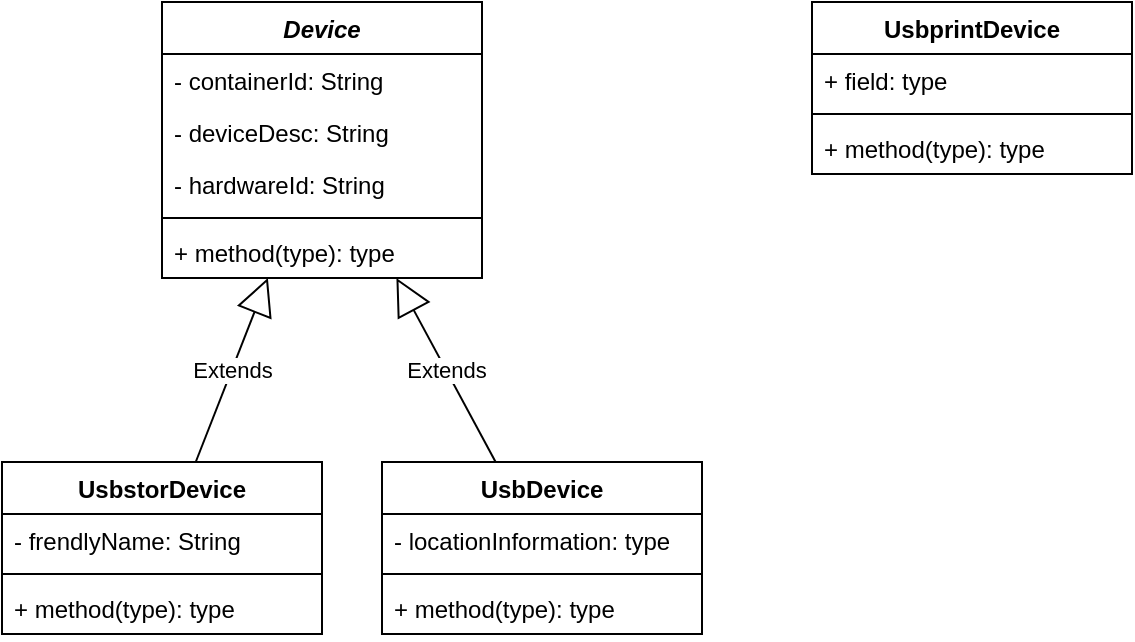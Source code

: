 <mxfile version="15.8.7" type="device"><diagram name="Page-1" id="9f46799a-70d6-7492-0946-bef42562c5a5"><mxGraphModel dx="1038" dy="649" grid="1" gridSize="10" guides="1" tooltips="1" connect="1" arrows="1" fold="1" page="1" pageScale="1" pageWidth="1169" pageHeight="827" background="none" math="0" shadow="0"><root><mxCell id="0"/><mxCell id="1" parent="0"/><mxCell id="I0Iz1g-HVmcXNRjNO_4E-1" value="Device" style="swimlane;fontStyle=3;align=center;verticalAlign=top;childLayout=stackLayout;horizontal=1;startSize=26;horizontalStack=0;resizeParent=1;resizeParentMax=0;resizeLast=0;collapsible=1;marginBottom=0;" vertex="1" parent="1"><mxGeometry x="100" y="30" width="160" height="138" as="geometry"/></mxCell><mxCell id="I0Iz1g-HVmcXNRjNO_4E-31" value="- containerId: String" style="text;strokeColor=none;fillColor=none;align=left;verticalAlign=top;spacingLeft=4;spacingRight=4;overflow=hidden;rotatable=0;points=[[0,0.5],[1,0.5]];portConstraint=eastwest;" vertex="1" parent="I0Iz1g-HVmcXNRjNO_4E-1"><mxGeometry y="26" width="160" height="26" as="geometry"/></mxCell><mxCell id="I0Iz1g-HVmcXNRjNO_4E-30" value="- deviceDesc: String" style="text;strokeColor=none;fillColor=none;align=left;verticalAlign=top;spacingLeft=4;spacingRight=4;overflow=hidden;rotatable=0;points=[[0,0.5],[1,0.5]];portConstraint=eastwest;" vertex="1" parent="I0Iz1g-HVmcXNRjNO_4E-1"><mxGeometry y="52" width="160" height="26" as="geometry"/></mxCell><mxCell id="I0Iz1g-HVmcXNRjNO_4E-32" value="- hardwareId: String" style="text;strokeColor=none;fillColor=none;align=left;verticalAlign=top;spacingLeft=4;spacingRight=4;overflow=hidden;rotatable=0;points=[[0,0.5],[1,0.5]];portConstraint=eastwest;" vertex="1" parent="I0Iz1g-HVmcXNRjNO_4E-1"><mxGeometry y="78" width="160" height="26" as="geometry"/></mxCell><mxCell id="I0Iz1g-HVmcXNRjNO_4E-3" value="" style="line;strokeWidth=1;fillColor=none;align=left;verticalAlign=middle;spacingTop=-1;spacingLeft=3;spacingRight=3;rotatable=0;labelPosition=right;points=[];portConstraint=eastwest;" vertex="1" parent="I0Iz1g-HVmcXNRjNO_4E-1"><mxGeometry y="104" width="160" height="8" as="geometry"/></mxCell><mxCell id="I0Iz1g-HVmcXNRjNO_4E-4" value="+ method(type): type" style="text;strokeColor=none;fillColor=none;align=left;verticalAlign=top;spacingLeft=4;spacingRight=4;overflow=hidden;rotatable=0;points=[[0,0.5],[1,0.5]];portConstraint=eastwest;" vertex="1" parent="I0Iz1g-HVmcXNRjNO_4E-1"><mxGeometry y="112" width="160" height="26" as="geometry"/></mxCell><mxCell id="I0Iz1g-HVmcXNRjNO_4E-10" value="UsbDevice" style="swimlane;fontStyle=1;align=center;verticalAlign=top;childLayout=stackLayout;horizontal=1;startSize=26;horizontalStack=0;resizeParent=1;resizeParentMax=0;resizeLast=0;collapsible=1;marginBottom=0;" vertex="1" parent="1"><mxGeometry x="210" y="260" width="160" height="86" as="geometry"/></mxCell><mxCell id="I0Iz1g-HVmcXNRjNO_4E-11" value="- locationInformation: type" style="text;strokeColor=none;fillColor=none;align=left;verticalAlign=top;spacingLeft=4;spacingRight=4;overflow=hidden;rotatable=0;points=[[0,0.5],[1,0.5]];portConstraint=eastwest;" vertex="1" parent="I0Iz1g-HVmcXNRjNO_4E-10"><mxGeometry y="26" width="160" height="26" as="geometry"/></mxCell><mxCell id="I0Iz1g-HVmcXNRjNO_4E-12" value="" style="line;strokeWidth=1;fillColor=none;align=left;verticalAlign=middle;spacingTop=-1;spacingLeft=3;spacingRight=3;rotatable=0;labelPosition=right;points=[];portConstraint=eastwest;" vertex="1" parent="I0Iz1g-HVmcXNRjNO_4E-10"><mxGeometry y="52" width="160" height="8" as="geometry"/></mxCell><mxCell id="I0Iz1g-HVmcXNRjNO_4E-13" value="+ method(type): type" style="text;strokeColor=none;fillColor=none;align=left;verticalAlign=top;spacingLeft=4;spacingRight=4;overflow=hidden;rotatable=0;points=[[0,0.5],[1,0.5]];portConstraint=eastwest;" vertex="1" parent="I0Iz1g-HVmcXNRjNO_4E-10"><mxGeometry y="60" width="160" height="26" as="geometry"/></mxCell><mxCell id="I0Iz1g-HVmcXNRjNO_4E-14" value="UsbstorDevice" style="swimlane;fontStyle=1;align=center;verticalAlign=top;childLayout=stackLayout;horizontal=1;startSize=26;horizontalStack=0;resizeParent=1;resizeParentMax=0;resizeLast=0;collapsible=1;marginBottom=0;" vertex="1" parent="1"><mxGeometry x="20" y="260" width="160" height="86" as="geometry"/></mxCell><mxCell id="I0Iz1g-HVmcXNRjNO_4E-34" value="- frendlyName: String" style="text;strokeColor=none;fillColor=none;align=left;verticalAlign=top;spacingLeft=4;spacingRight=4;overflow=hidden;rotatable=0;points=[[0,0.5],[1,0.5]];portConstraint=eastwest;" vertex="1" parent="I0Iz1g-HVmcXNRjNO_4E-14"><mxGeometry y="26" width="160" height="26" as="geometry"/></mxCell><mxCell id="I0Iz1g-HVmcXNRjNO_4E-16" value="" style="line;strokeWidth=1;fillColor=none;align=left;verticalAlign=middle;spacingTop=-1;spacingLeft=3;spacingRight=3;rotatable=0;labelPosition=right;points=[];portConstraint=eastwest;" vertex="1" parent="I0Iz1g-HVmcXNRjNO_4E-14"><mxGeometry y="52" width="160" height="8" as="geometry"/></mxCell><mxCell id="I0Iz1g-HVmcXNRjNO_4E-17" value="+ method(type): type" style="text;strokeColor=none;fillColor=none;align=left;verticalAlign=top;spacingLeft=4;spacingRight=4;overflow=hidden;rotatable=0;points=[[0,0.5],[1,0.5]];portConstraint=eastwest;" vertex="1" parent="I0Iz1g-HVmcXNRjNO_4E-14"><mxGeometry y="60" width="160" height="26" as="geometry"/></mxCell><mxCell id="I0Iz1g-HVmcXNRjNO_4E-18" value="UsbprintDevice" style="swimlane;fontStyle=1;align=center;verticalAlign=top;childLayout=stackLayout;horizontal=1;startSize=26;horizontalStack=0;resizeParent=1;resizeParentMax=0;resizeLast=0;collapsible=1;marginBottom=0;" vertex="1" parent="1"><mxGeometry x="425" y="30" width="160" height="86" as="geometry"/></mxCell><mxCell id="I0Iz1g-HVmcXNRjNO_4E-19" value="+ field: type" style="text;strokeColor=none;fillColor=none;align=left;verticalAlign=top;spacingLeft=4;spacingRight=4;overflow=hidden;rotatable=0;points=[[0,0.5],[1,0.5]];portConstraint=eastwest;" vertex="1" parent="I0Iz1g-HVmcXNRjNO_4E-18"><mxGeometry y="26" width="160" height="26" as="geometry"/></mxCell><mxCell id="I0Iz1g-HVmcXNRjNO_4E-20" value="" style="line;strokeWidth=1;fillColor=none;align=left;verticalAlign=middle;spacingTop=-1;spacingLeft=3;spacingRight=3;rotatable=0;labelPosition=right;points=[];portConstraint=eastwest;" vertex="1" parent="I0Iz1g-HVmcXNRjNO_4E-18"><mxGeometry y="52" width="160" height="8" as="geometry"/></mxCell><mxCell id="I0Iz1g-HVmcXNRjNO_4E-21" value="+ method(type): type" style="text;strokeColor=none;fillColor=none;align=left;verticalAlign=top;spacingLeft=4;spacingRight=4;overflow=hidden;rotatable=0;points=[[0,0.5],[1,0.5]];portConstraint=eastwest;" vertex="1" parent="I0Iz1g-HVmcXNRjNO_4E-18"><mxGeometry y="60" width="160" height="26" as="geometry"/></mxCell><mxCell id="I0Iz1g-HVmcXNRjNO_4E-26" value="Extends" style="endArrow=block;endSize=16;endFill=0;html=1;rounded=0;" edge="1" parent="1" source="I0Iz1g-HVmcXNRjNO_4E-14" target="I0Iz1g-HVmcXNRjNO_4E-1"><mxGeometry width="160" relative="1" as="geometry"><mxPoint x="450" y="330" as="sourcePoint"/><mxPoint x="610" y="330" as="targetPoint"/></mxGeometry></mxCell><mxCell id="I0Iz1g-HVmcXNRjNO_4E-27" value="Extends" style="endArrow=block;endSize=16;endFill=0;html=1;rounded=0;" edge="1" parent="1" source="I0Iz1g-HVmcXNRjNO_4E-10" target="I0Iz1g-HVmcXNRjNO_4E-1"><mxGeometry width="160" relative="1" as="geometry"><mxPoint x="450" y="330" as="sourcePoint"/><mxPoint x="610" y="330" as="targetPoint"/></mxGeometry></mxCell></root></mxGraphModel></diagram></mxfile>